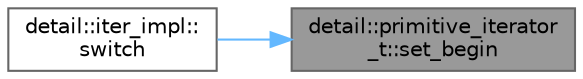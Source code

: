 digraph "detail::primitive_iterator_t::set_begin"
{
 // LATEX_PDF_SIZE
  bgcolor="transparent";
  edge [fontname=Helvetica,fontsize=10,labelfontname=Helvetica,labelfontsize=10];
  node [fontname=Helvetica,fontsize=10,shape=box,height=0.2,width=0.4];
  rankdir="RL";
  Node1 [id="Node000001",label="detail::primitive_iterator\l_t::set_begin",height=0.2,width=0.4,color="gray40", fillcolor="grey60", style="filled", fontcolor="black",tooltip="set iterator to a defined beginning"];
  Node1 -> Node2 [id="edge1_Node000001_Node000002",dir="back",color="steelblue1",style="solid",tooltip=" "];
  Node2 [id="Node000002",label="detail::iter_impl::\lswitch",height=0.2,width=0.4,color="grey40", fillcolor="white", style="filled",URL="$classdetail_1_1iter__impl.html#ac65ea2181b1b8d97fb014dee0e6d49e7",tooltip=" "];
}
